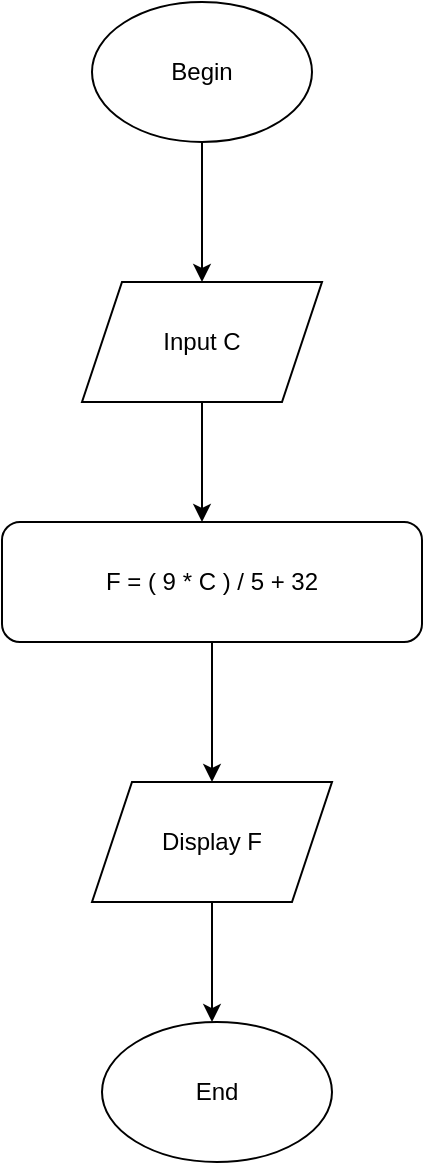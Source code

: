 <mxfile version="21.3.2" type="github">
  <diagram id="C5RBs43oDa-KdzZeNtuy" name="Page-1">
    <mxGraphModel dx="1434" dy="788" grid="1" gridSize="10" guides="1" tooltips="1" connect="1" arrows="1" fold="1" page="1" pageScale="1" pageWidth="827" pageHeight="1169" math="0" shadow="0">
      <root>
        <mxCell id="WIyWlLk6GJQsqaUBKTNV-0" />
        <mxCell id="WIyWlLk6GJQsqaUBKTNV-1" parent="WIyWlLk6GJQsqaUBKTNV-0" />
        <mxCell id="bH6xjDj3AmAo7WC_O3nd-17" style="edgeStyle=orthogonalEdgeStyle;rounded=0;orthogonalLoop=1;jettySize=auto;html=1;exitX=0.5;exitY=1;exitDx=0;exitDy=0;entryX=0.5;entryY=0;entryDx=0;entryDy=0;" edge="1" parent="WIyWlLk6GJQsqaUBKTNV-1" source="bH6xjDj3AmAo7WC_O3nd-0" target="bH6xjDj3AmAo7WC_O3nd-1">
          <mxGeometry relative="1" as="geometry" />
        </mxCell>
        <mxCell id="bH6xjDj3AmAo7WC_O3nd-0" value="Begin" style="ellipse;whiteSpace=wrap;html=1;" vertex="1" parent="WIyWlLk6GJQsqaUBKTNV-1">
          <mxGeometry x="165" y="40" width="110" height="70" as="geometry" />
        </mxCell>
        <mxCell id="bH6xjDj3AmAo7WC_O3nd-22" value="" style="edgeStyle=orthogonalEdgeStyle;rounded=0;orthogonalLoop=1;jettySize=auto;html=1;" edge="1" parent="WIyWlLk6GJQsqaUBKTNV-1" source="bH6xjDj3AmAo7WC_O3nd-1" target="bH6xjDj3AmAo7WC_O3nd-3">
          <mxGeometry relative="1" as="geometry">
            <Array as="points">
              <mxPoint x="220" y="280" />
              <mxPoint x="220" y="280" />
            </Array>
          </mxGeometry>
        </mxCell>
        <mxCell id="bH6xjDj3AmAo7WC_O3nd-1" value="Input C" style="shape=parallelogram;perimeter=parallelogramPerimeter;whiteSpace=wrap;html=1;fixedSize=1;" vertex="1" parent="WIyWlLk6GJQsqaUBKTNV-1">
          <mxGeometry x="160" y="180" width="120" height="60" as="geometry" />
        </mxCell>
        <mxCell id="bH6xjDj3AmAo7WC_O3nd-4" style="edgeStyle=orthogonalEdgeStyle;rounded=0;orthogonalLoop=1;jettySize=auto;html=1;" edge="1" parent="WIyWlLk6GJQsqaUBKTNV-1">
          <mxGeometry relative="1" as="geometry">
            <mxPoint x="310" y="330" as="targetPoint" />
            <mxPoint x="310" y="330" as="sourcePoint" />
          </mxGeometry>
        </mxCell>
        <mxCell id="bH6xjDj3AmAo7WC_O3nd-15" style="edgeStyle=orthogonalEdgeStyle;rounded=0;orthogonalLoop=1;jettySize=auto;html=1;exitX=0.5;exitY=1;exitDx=0;exitDy=0;entryX=0.5;entryY=0;entryDx=0;entryDy=0;" edge="1" parent="WIyWlLk6GJQsqaUBKTNV-1" source="bH6xjDj3AmAo7WC_O3nd-3" target="bH6xjDj3AmAo7WC_O3nd-6">
          <mxGeometry relative="1" as="geometry" />
        </mxCell>
        <mxCell id="bH6xjDj3AmAo7WC_O3nd-3" value="F = ( 9 * C ) / 5 + 32" style="rounded=1;whiteSpace=wrap;html=1;" vertex="1" parent="WIyWlLk6GJQsqaUBKTNV-1">
          <mxGeometry x="120" y="300" width="210" height="60" as="geometry" />
        </mxCell>
        <mxCell id="bH6xjDj3AmAo7WC_O3nd-23" value="" style="edgeStyle=orthogonalEdgeStyle;rounded=0;orthogonalLoop=1;jettySize=auto;html=1;" edge="1" parent="WIyWlLk6GJQsqaUBKTNV-1" source="bH6xjDj3AmAo7WC_O3nd-6" target="bH6xjDj3AmAo7WC_O3nd-8">
          <mxGeometry relative="1" as="geometry">
            <Array as="points">
              <mxPoint x="225" y="530" />
              <mxPoint x="225" y="530" />
            </Array>
          </mxGeometry>
        </mxCell>
        <mxCell id="bH6xjDj3AmAo7WC_O3nd-6" value="Display F" style="shape=parallelogram;perimeter=parallelogramPerimeter;whiteSpace=wrap;html=1;fixedSize=1;" vertex="1" parent="WIyWlLk6GJQsqaUBKTNV-1">
          <mxGeometry x="165" y="430" width="120" height="60" as="geometry" />
        </mxCell>
        <mxCell id="bH6xjDj3AmAo7WC_O3nd-8" value="End" style="ellipse;whiteSpace=wrap;html=1;" vertex="1" parent="WIyWlLk6GJQsqaUBKTNV-1">
          <mxGeometry x="170" y="550" width="115" height="70" as="geometry" />
        </mxCell>
      </root>
    </mxGraphModel>
  </diagram>
</mxfile>
